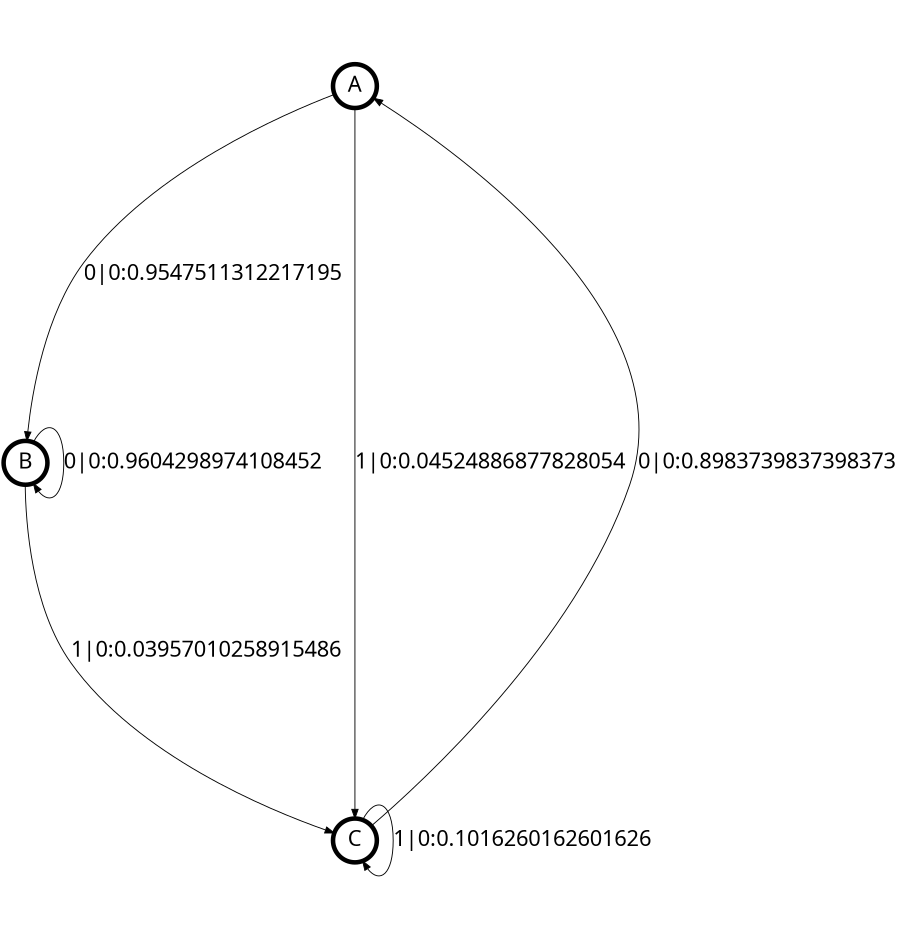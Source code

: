 digraph  {
size = "6,8.5";
ratio = "fill";
node
[shape = circle];
node [fontsize = 24];
node [penwidth = 5];
edge [fontsize = 24];
node [fontname = "CMU Serif Roman"];
graph [fontname = "CMU Serif Roman"];
edge [fontname = "CMU Serif Roman"];
A -> B [label = "0|0:0.9547511312217195\l"];
A -> C [label = "1|0:0.04524886877828054\l"];
B -> B [label = "0|0:0.9604298974108452\l"];
B -> C [label = "1|0:0.03957010258915486\l"];
C -> A [label = "0|0:0.8983739837398373\l"];
C -> C [label = "1|0:0.1016260162601626\l"];
}